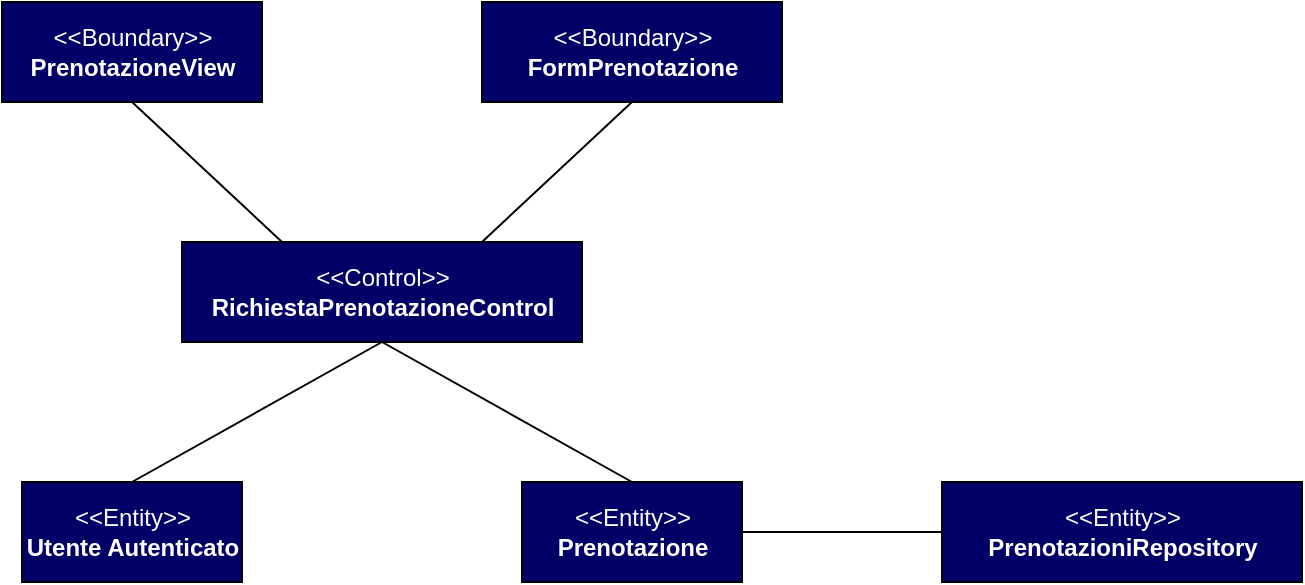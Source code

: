 <mxfile version="13.9.9" type="device"><diagram name="Page-1" id="929967ad-93f9-6ef4-fab6-5d389245f69c"><mxGraphModel dx="1422" dy="822" grid="1" gridSize="10" guides="1" tooltips="1" connect="1" arrows="1" fold="1" page="1" pageScale="1.5" pageWidth="1169" pageHeight="826" background="none" math="0" shadow="0"><root><mxCell id="0" style=";html=1;"/><mxCell id="1" style=";html=1;" parent="0"/><mxCell id="qwX3oTCfdqMI3JBmAdr7-1" value="&lt;font color=&quot;#ffffff&quot;&gt;&amp;lt;&amp;lt;Entity&amp;gt;&amp;gt;&lt;br&gt;&lt;/font&gt;&lt;b&gt;&lt;font color=&quot;#ffffff&quot;&gt;Utente Autenticato&lt;/font&gt;&lt;br&gt;&lt;/b&gt;" style="html=1;fillColor=#000066;" parent="1" vertex="1"><mxGeometry x="360" y="470" width="110" height="50" as="geometry"/></mxCell><mxCell id="qwX3oTCfdqMI3JBmAdr7-7" value="&lt;font color=&quot;#ffffff&quot;&gt;&amp;lt;&amp;lt;Boundary&amp;gt;&amp;gt;&lt;br&gt;&lt;/font&gt;&lt;b&gt;&lt;font color=&quot;#ffffff&quot;&gt;FormPrenotazione&lt;/font&gt;&lt;br&gt;&lt;/b&gt;" style="html=1;fillColor=#000066;" parent="1" vertex="1"><mxGeometry x="590" y="230" width="150" height="50" as="geometry"/></mxCell><mxCell id="qwX3oTCfdqMI3JBmAdr7-8" value="&lt;font color=&quot;#ffffff&quot;&gt;&amp;lt;&amp;lt;Boundary&amp;gt;&amp;gt;&lt;br&gt;&lt;/font&gt;&lt;b&gt;&lt;font color=&quot;#ffffff&quot;&gt;PrenotazioneView&lt;/font&gt;&lt;br&gt;&lt;/b&gt;" style="html=1;fillColor=#000066;" parent="1" vertex="1"><mxGeometry x="350" y="230" width="130" height="50" as="geometry"/></mxCell><mxCell id="qwX3oTCfdqMI3JBmAdr7-9" value="&lt;font color=&quot;#ffffff&quot;&gt;&amp;lt;&amp;lt;Control&amp;gt;&amp;gt;&lt;br&gt;&lt;/font&gt;&lt;b&gt;&lt;font color=&quot;#ffffff&quot;&gt;RichiestaPrenotazioneControl&lt;/font&gt;&lt;br&gt;&lt;/b&gt;" style="html=1;fillColor=#000066;" parent="1" vertex="1"><mxGeometry x="440" y="350" width="200" height="50" as="geometry"/></mxCell><mxCell id="qwX3oTCfdqMI3JBmAdr7-11" value="" style="endArrow=none;html=1;entryX=0.5;entryY=1;entryDx=0;entryDy=0;exitX=0.25;exitY=0;exitDx=0;exitDy=0;" parent="1" source="qwX3oTCfdqMI3JBmAdr7-9" target="qwX3oTCfdqMI3JBmAdr7-8" edge="1"><mxGeometry width="50" height="50" relative="1" as="geometry"><mxPoint x="680" y="420" as="sourcePoint"/><mxPoint x="730" y="370" as="targetPoint"/></mxGeometry></mxCell><mxCell id="qwX3oTCfdqMI3JBmAdr7-12" value="" style="endArrow=none;html=1;entryX=0.5;entryY=1;entryDx=0;entryDy=0;exitX=0.75;exitY=0;exitDx=0;exitDy=0;" parent="1" source="qwX3oTCfdqMI3JBmAdr7-9" target="qwX3oTCfdqMI3JBmAdr7-7" edge="1"><mxGeometry width="50" height="50" relative="1" as="geometry"><mxPoint x="795" y="380" as="sourcePoint"/><mxPoint x="670" y="310" as="targetPoint"/></mxGeometry></mxCell><mxCell id="qwX3oTCfdqMI3JBmAdr7-13" value="" style="endArrow=none;html=1;exitX=0.5;exitY=0;exitDx=0;exitDy=0;entryX=0.5;entryY=1;entryDx=0;entryDy=0;" parent="1" source="qwX3oTCfdqMI3JBmAdr7-1" target="qwX3oTCfdqMI3JBmAdr7-9" edge="1"><mxGeometry width="50" height="50" relative="1" as="geometry"><mxPoint x="630" y="460" as="sourcePoint"/><mxPoint x="490" y="400" as="targetPoint"/></mxGeometry></mxCell><mxCell id="qwX3oTCfdqMI3JBmAdr7-14" value="" style="endArrow=none;html=1;entryX=0.5;entryY=1;entryDx=0;entryDy=0;exitX=0.5;exitY=0;exitDx=0;exitDy=0;" parent="1" source="qwX3oTCfdqMI3JBmAdr7-15" target="qwX3oTCfdqMI3JBmAdr7-9" edge="1"><mxGeometry width="50" height="50" relative="1" as="geometry"><mxPoint x="660" y="460" as="sourcePoint"/><mxPoint x="575" y="390" as="targetPoint"/></mxGeometry></mxCell><mxCell id="qwX3oTCfdqMI3JBmAdr7-15" value="&lt;font color=&quot;#ffffff&quot;&gt;&amp;lt;&amp;lt;Entity&amp;gt;&amp;gt;&lt;br&gt;&lt;/font&gt;&lt;b&gt;&lt;font color=&quot;#ffffff&quot;&gt;Prenotazione&lt;/font&gt;&lt;br&gt;&lt;/b&gt;" style="html=1;fillColor=#000066;" parent="1" vertex="1"><mxGeometry x="610" y="470" width="110" height="50" as="geometry"/></mxCell><mxCell id="73dqTdzjHYlLyEWCSvVb-2" value="&lt;font color=&quot;#ffffff&quot;&gt;&amp;lt;&amp;lt;Entity&amp;gt;&amp;gt;&lt;br&gt;&lt;/font&gt;&lt;b&gt;&lt;font color=&quot;#ffffff&quot;&gt;PrenotazioniRepository&lt;/font&gt;&lt;br&gt;&lt;/b&gt;" style="html=1;fillColor=#000066;" vertex="1" parent="1"><mxGeometry x="820" y="470" width="180" height="50" as="geometry"/></mxCell><mxCell id="73dqTdzjHYlLyEWCSvVb-3" value="" style="endArrow=none;html=1;exitX=1;exitY=0.5;exitDx=0;exitDy=0;entryX=0;entryY=0.5;entryDx=0;entryDy=0;" edge="1" parent="1" source="qwX3oTCfdqMI3JBmAdr7-15" target="73dqTdzjHYlLyEWCSvVb-2"><mxGeometry width="50" height="50" relative="1" as="geometry"><mxPoint x="700" y="450" as="sourcePoint"/><mxPoint x="750" y="400" as="targetPoint"/></mxGeometry></mxCell></root></mxGraphModel></diagram></mxfile>